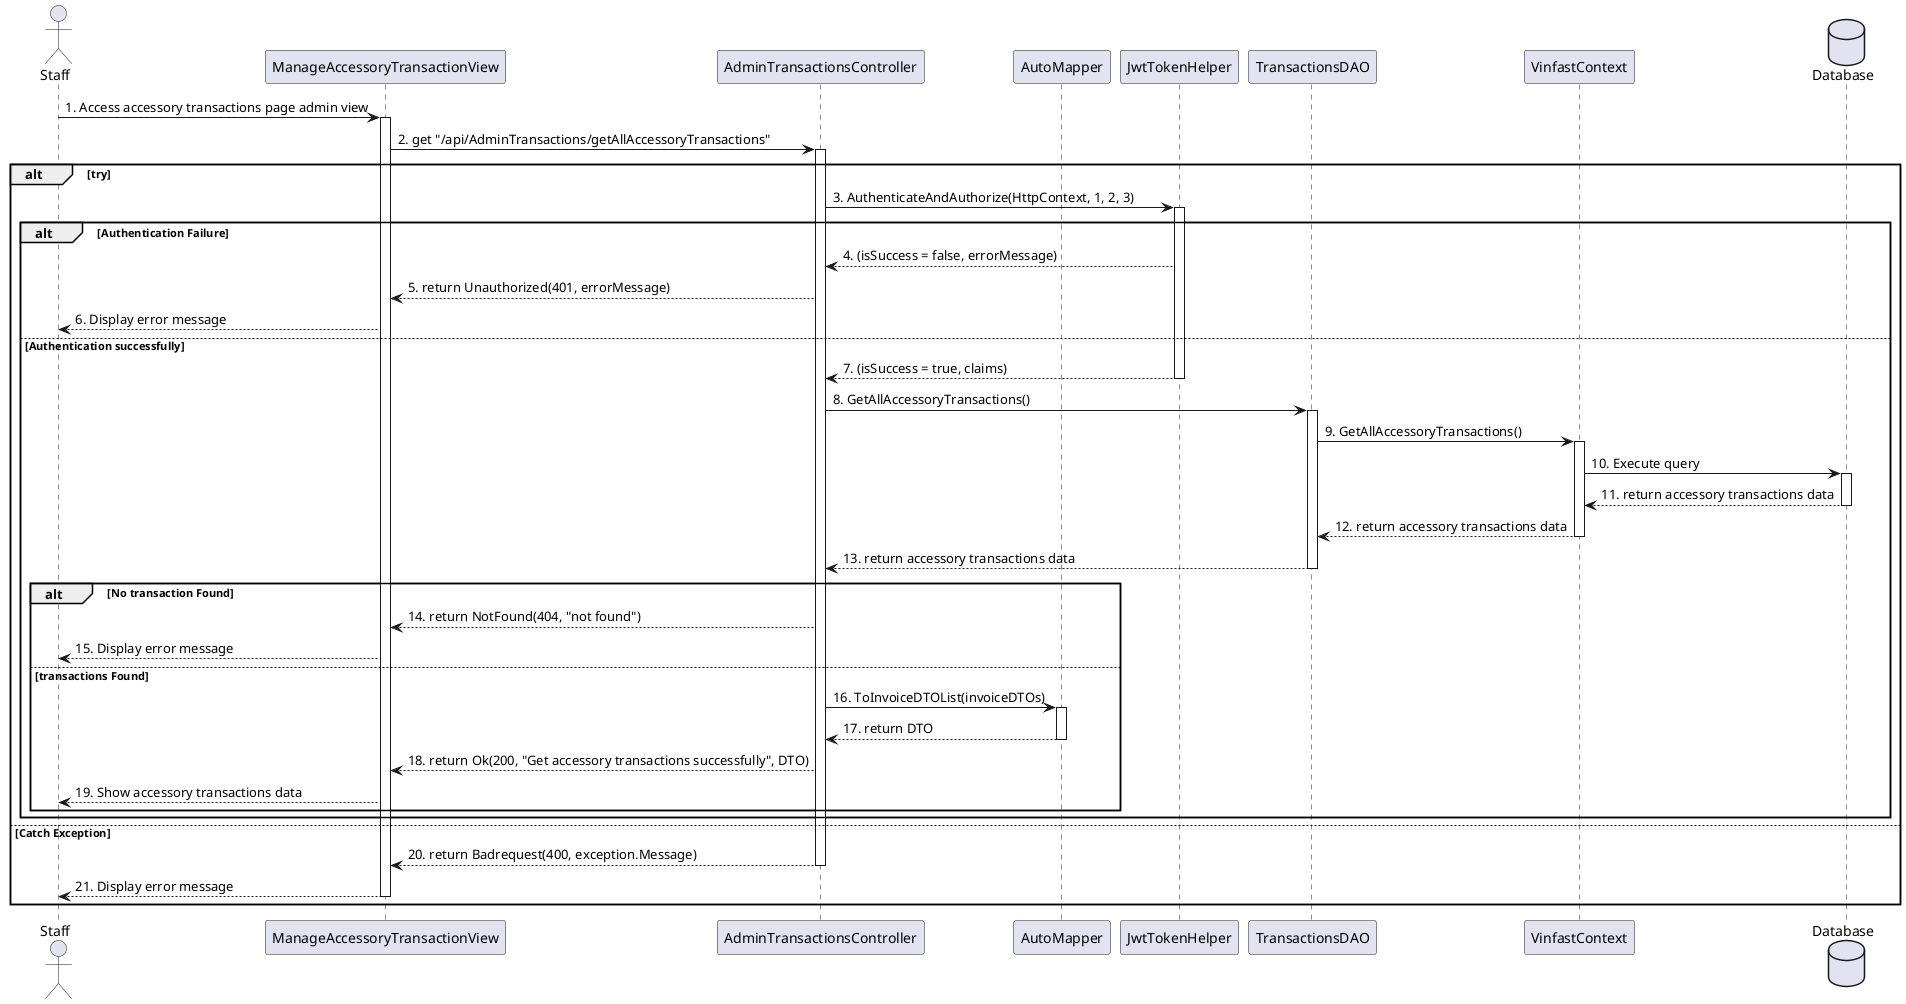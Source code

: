 @startuml
actor Staff
participant ManageAccessoryTransactionView
participant AdminTransactionsController
participant AutoMapper
participant JwtTokenHelper
participant TransactionsDAO
participant VinfastContext
database Database

Staff -> ManageAccessoryTransactionView: 1. Access accessory transactions page admin view
activate ManageAccessoryTransactionView

    ManageAccessoryTransactionView -> AdminTransactionsController: 2. get "/api/AdminTransactions/getAllAccessoryTransactions"
alt try
    activate AdminTransactionsController

    AdminTransactionsController -> JwtTokenHelper: 3. AuthenticateAndAuthorize(HttpContext, 1, 2, 3)
        alt Authentication Failure
            activate JwtTokenHelper
            JwtTokenHelper --> AdminTransactionsController: 4. (isSuccess = false, errorMessage)
            AdminTransactionsController --> ManageAccessoryTransactionView: 5. return Unauthorized(401, errorMessage)
            ManageAccessoryTransactionView --> Staff: 6. Display error message
            
        else Authentication successfully
            JwtTokenHelper --> AdminTransactionsController: 7. (isSuccess = true, claims)
            deactivate JwtTokenHelper
            
            AdminTransactionsController -> TransactionsDAO: 8. GetAllAccessoryTransactions()
            activate TransactionsDAO
            
            TransactionsDAO -> VinfastContext: 9. GetAllAccessoryTransactions()
            activate VinfastContext
            
            VinfastContext -> Database: 10. Execute query
            activate Database
            Database --> VinfastContext: 11. return accessory transactions data
            deactivate Database
            
            VinfastContext --> TransactionsDAO: 12. return accessory transactions data
            deactivate VinfastContext
            TransactionsDAO --> AdminTransactionsController: 13. return accessory transactions data
            deactivate TransactionsDAO

            alt No transaction Found
                AdminTransactionsController --> ManageAccessoryTransactionView: 14. return NotFound(404, "not found")
                ManageAccessoryTransactionView --> Staff: 15. Display error message
            else transactions Found
                AdminTransactionsController -> AutoMapper: 16. ToInvoiceDTOList(invoiceDTOs)
                activate AutoMapper
                AutoMapper --> AdminTransactionsController: 17. return DTO 
                deactivate AutoMapper
                AdminTransactionsController --> ManageAccessoryTransactionView: 18. return Ok(200, "Get accessory transactions successfully", DTO)
                ManageAccessoryTransactionView --> Staff: 19. Show accessory transactions data
            end
        
    end

else Catch Exception
    AdminTransactionsController --> ManageAccessoryTransactionView: 20. return Badrequest(400, exception.Message)
    deactivate AdminTransactionsController
    ManageAccessoryTransactionView --> Staff: 21. Display error message
deactivate ManageAccessoryTransactionView
end

@enduml
